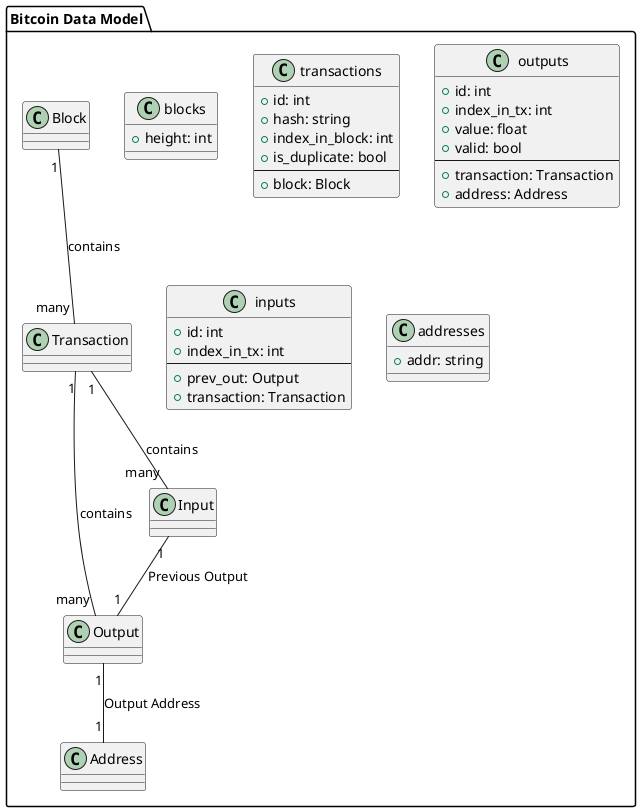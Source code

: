 @startuml

package "Bitcoin Data Model" {

    class blocks {
        + height: int
    }

    class transactions {
        + id: int
        + hash: string
        + index_in_block: int
        + is_duplicate: bool
        ---
        + block: Block
    }

    class outputs {
        + id: int
        + index_in_tx: int
        + value: float
        + valid: bool
        ---
        + transaction: Transaction
        + address: Address
    }

    class inputs {
        + id: int
        + index_in_tx: int
        ---
        + prev_out: Output
        + transaction: Transaction
    }

    class addresses {
        + addr: string
    }

    Transaction "1" -- "many" Output : contains
    Transaction "1" -- "many" Input : contains
    Block "1" -- "many" Transaction : contains
    Output "1" -- "1" Address : Output Address
    Input "1" -- "1" Output : Previous Output

}

@enduml
